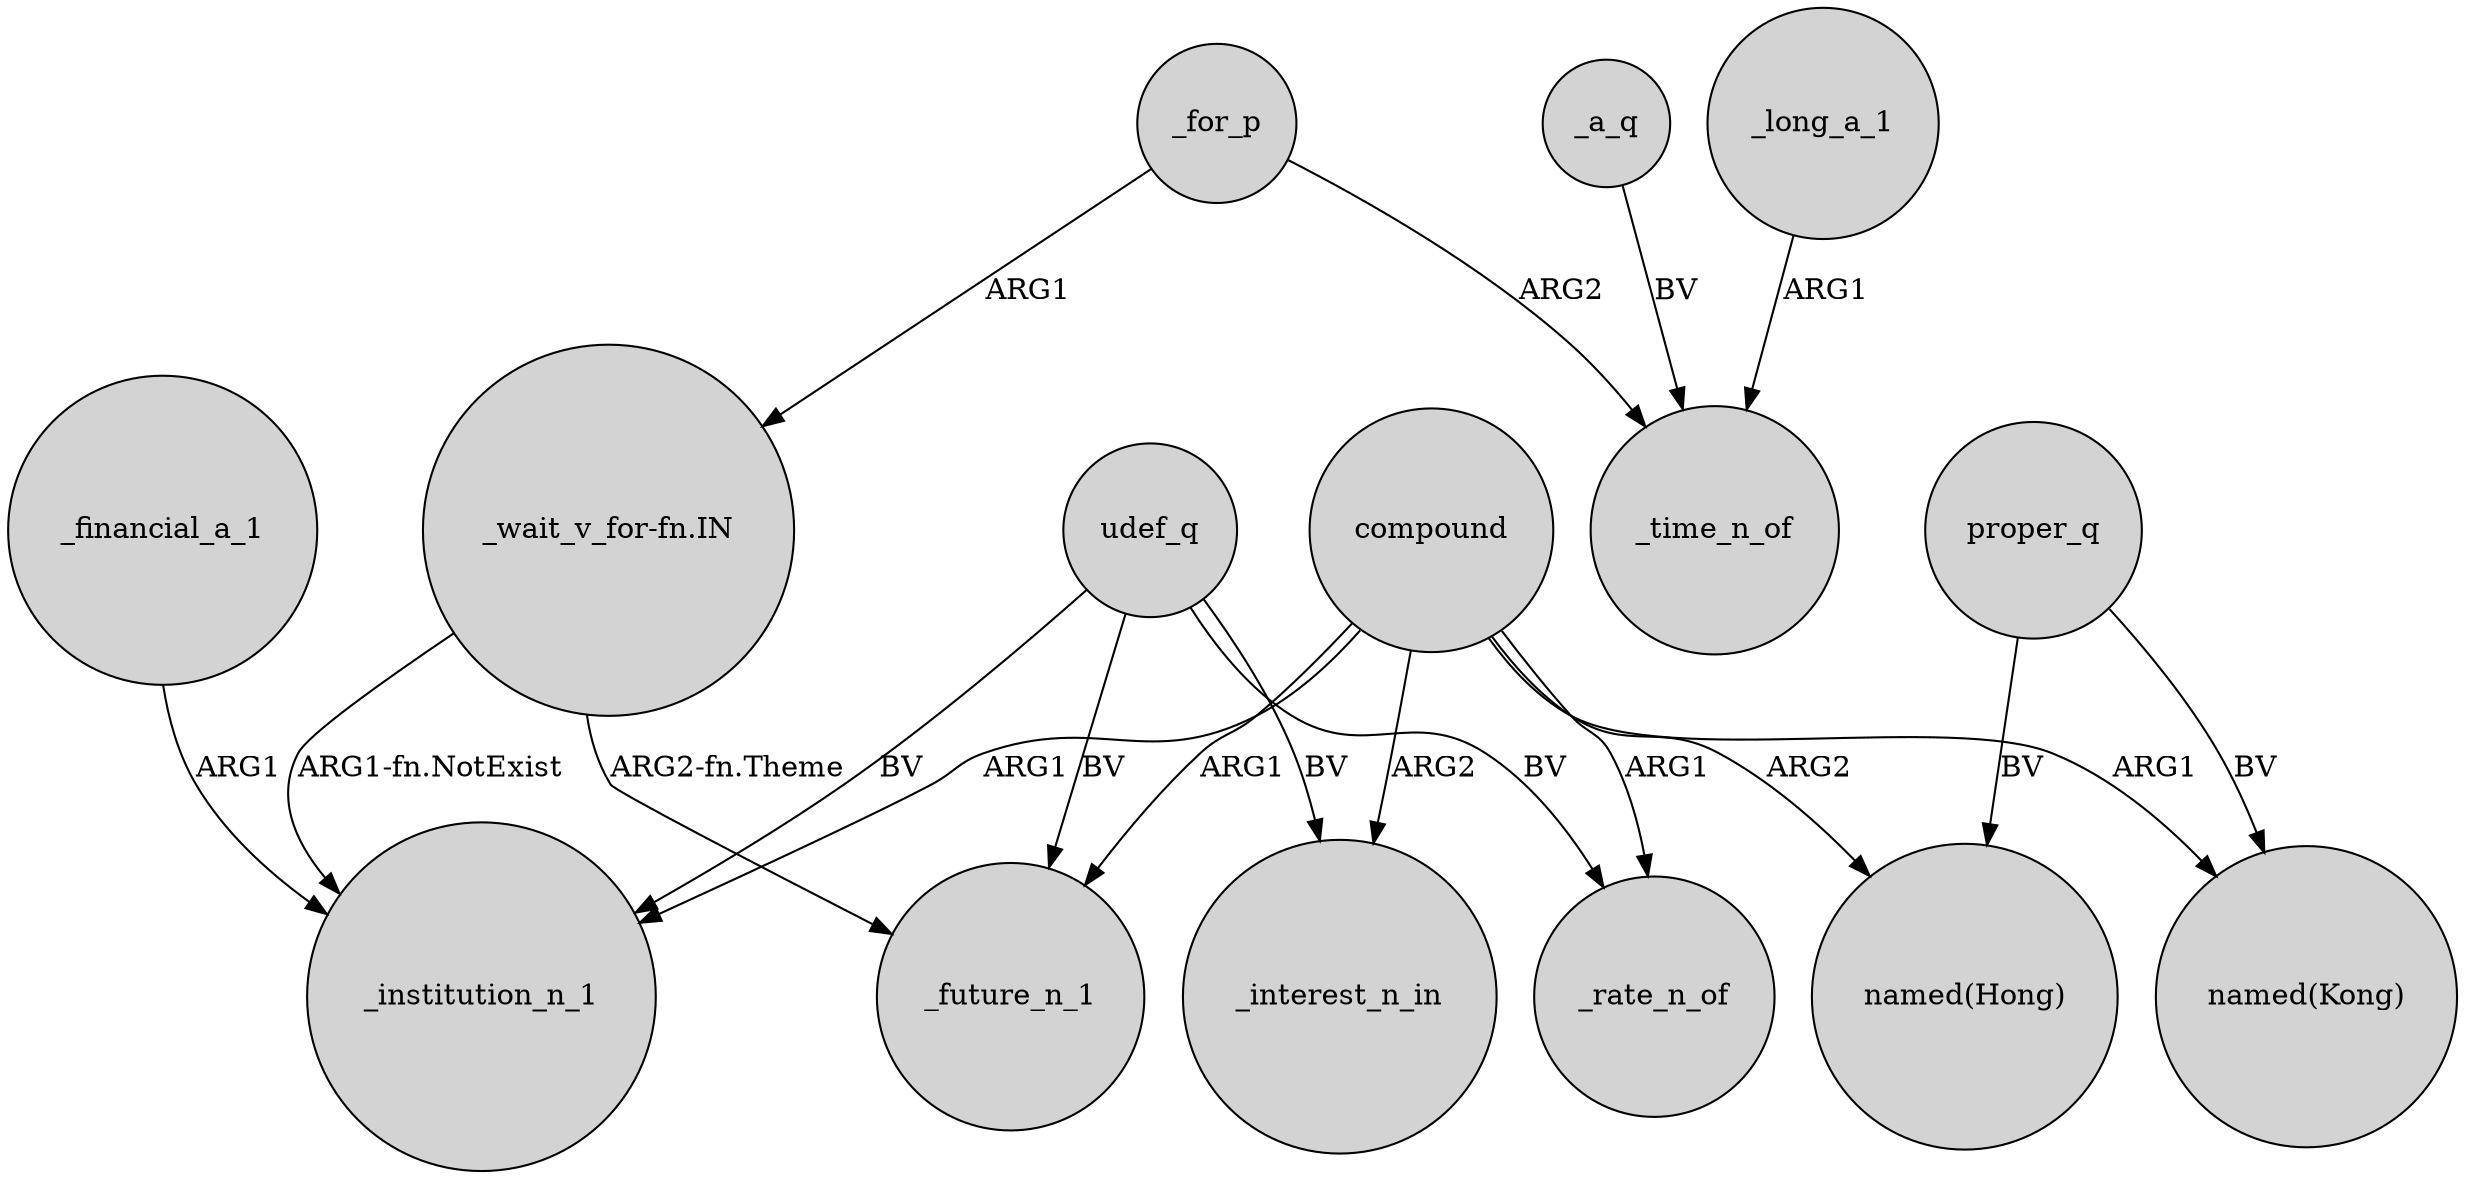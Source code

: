digraph {
	node [shape=circle style=filled]
	compound -> _future_n_1 [label=ARG1]
	_for_p -> "_wait_v_for-fn.IN" [label=ARG1]
	"_wait_v_for-fn.IN" -> _future_n_1 [label="ARG2-fn.Theme"]
	compound -> _rate_n_of [label=ARG1]
	compound -> "named(Hong)" [label=ARG2]
	udef_q -> _rate_n_of [label=BV]
	_a_q -> _time_n_of [label=BV]
	udef_q -> _interest_n_in [label=BV]
	_for_p -> _time_n_of [label=ARG2]
	udef_q -> _institution_n_1 [label=BV]
	compound -> _interest_n_in [label=ARG2]
	proper_q -> "named(Hong)" [label=BV]
	_financial_a_1 -> _institution_n_1 [label=ARG1]
	proper_q -> "named(Kong)" [label=BV]
	"_wait_v_for-fn.IN" -> _institution_n_1 [label="ARG1-fn.NotExist"]
	udef_q -> _future_n_1 [label=BV]
	_long_a_1 -> _time_n_of [label=ARG1]
	compound -> _institution_n_1 [label=ARG1]
	compound -> "named(Kong)" [label=ARG1]
}
